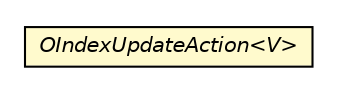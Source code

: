 #!/usr/local/bin/dot
#
# Class diagram 
# Generated by UMLGraph version R5_6-24-gf6e263 (http://www.umlgraph.org/)
#

digraph G {
	edge [fontname="Helvetica",fontsize=10,labelfontname="Helvetica",labelfontsize=10];
	node [fontname="Helvetica",fontsize=10,shape=plaintext];
	nodesep=0.25;
	ranksep=0.5;
	// com.orientechnologies.orient.core.index.OIndexUpdateAction<V>
	c3914742 [label=<<table title="com.orientechnologies.orient.core.index.OIndexUpdateAction" border="0" cellborder="1" cellspacing="0" cellpadding="2" port="p" bgcolor="lemonChiffon" href="./OIndexUpdateAction.html">
		<tr><td><table border="0" cellspacing="0" cellpadding="1">
<tr><td align="center" balign="center"><font face="Helvetica-Oblique"> OIndexUpdateAction&lt;V&gt; </font></td></tr>
		</table></td></tr>
		</table>>, URL="./OIndexUpdateAction.html", fontname="Helvetica", fontcolor="black", fontsize=10.0];
}

